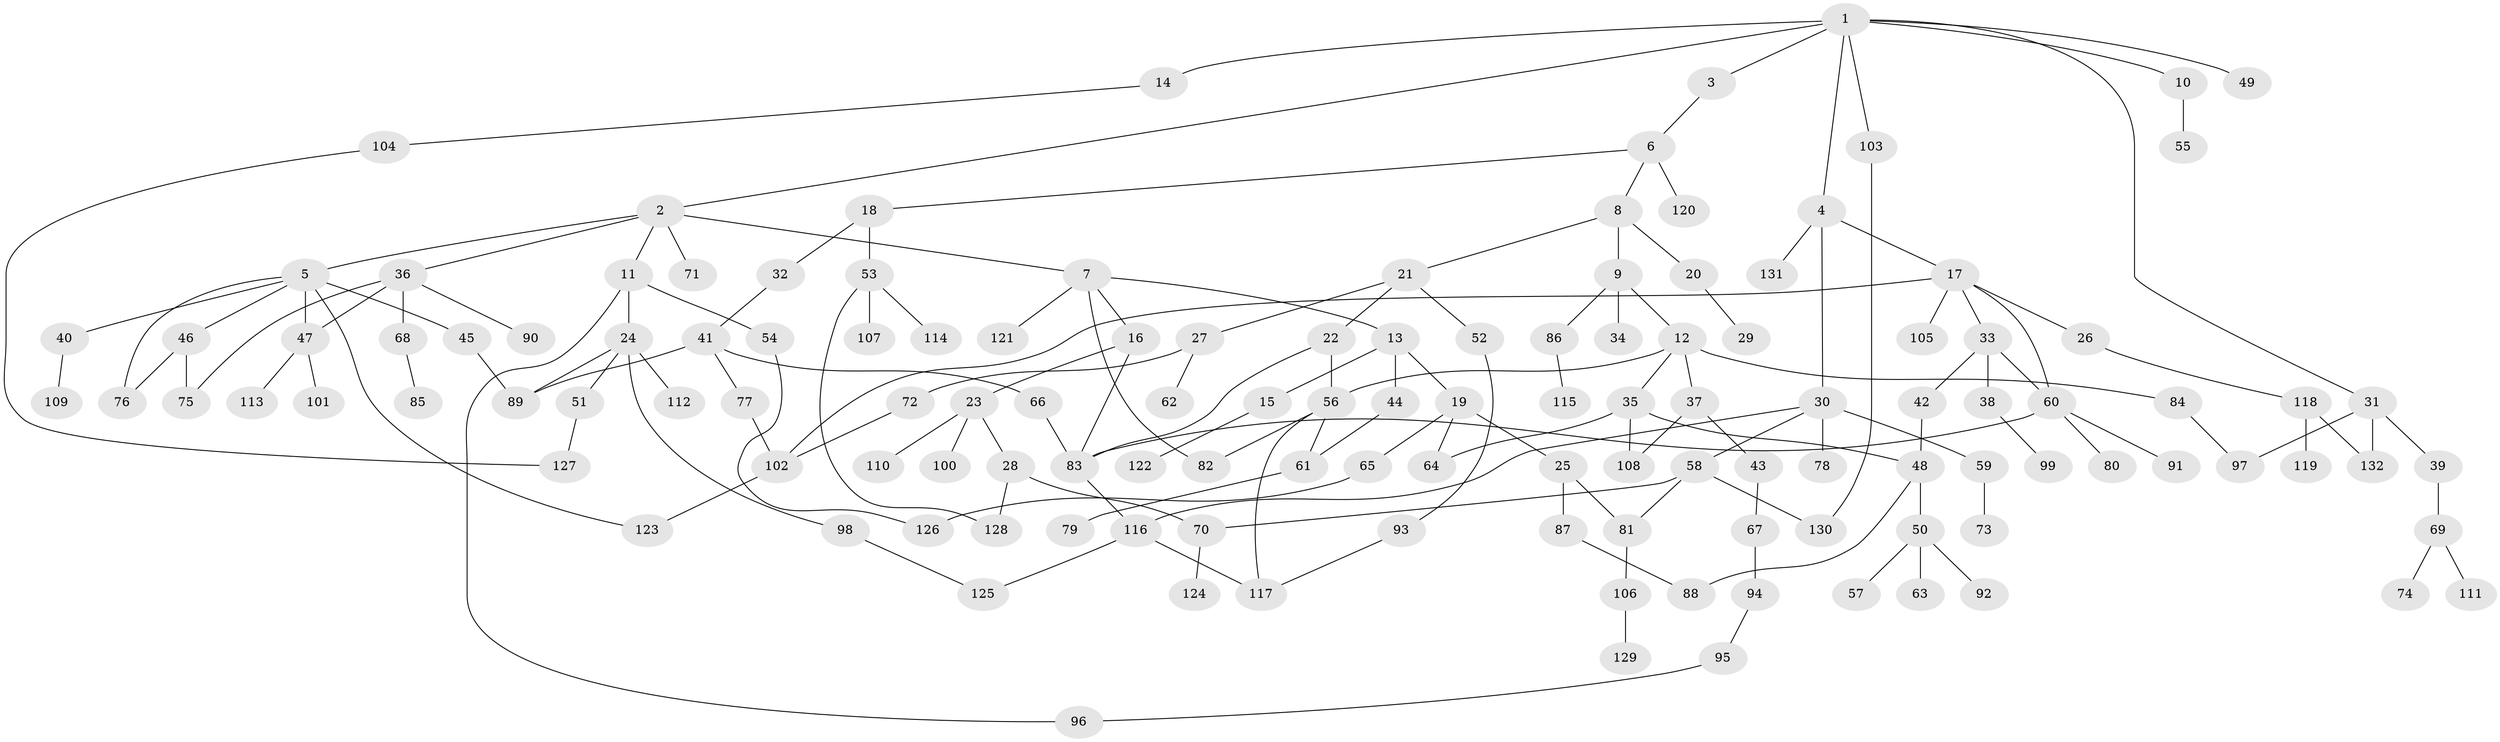 // Generated by graph-tools (version 1.1) at 2025/49/03/09/25 03:49:19]
// undirected, 132 vertices, 163 edges
graph export_dot {
graph [start="1"]
  node [color=gray90,style=filled];
  1;
  2;
  3;
  4;
  5;
  6;
  7;
  8;
  9;
  10;
  11;
  12;
  13;
  14;
  15;
  16;
  17;
  18;
  19;
  20;
  21;
  22;
  23;
  24;
  25;
  26;
  27;
  28;
  29;
  30;
  31;
  32;
  33;
  34;
  35;
  36;
  37;
  38;
  39;
  40;
  41;
  42;
  43;
  44;
  45;
  46;
  47;
  48;
  49;
  50;
  51;
  52;
  53;
  54;
  55;
  56;
  57;
  58;
  59;
  60;
  61;
  62;
  63;
  64;
  65;
  66;
  67;
  68;
  69;
  70;
  71;
  72;
  73;
  74;
  75;
  76;
  77;
  78;
  79;
  80;
  81;
  82;
  83;
  84;
  85;
  86;
  87;
  88;
  89;
  90;
  91;
  92;
  93;
  94;
  95;
  96;
  97;
  98;
  99;
  100;
  101;
  102;
  103;
  104;
  105;
  106;
  107;
  108;
  109;
  110;
  111;
  112;
  113;
  114;
  115;
  116;
  117;
  118;
  119;
  120;
  121;
  122;
  123;
  124;
  125;
  126;
  127;
  128;
  129;
  130;
  131;
  132;
  1 -- 2;
  1 -- 3;
  1 -- 4;
  1 -- 10;
  1 -- 14;
  1 -- 31;
  1 -- 49;
  1 -- 103;
  2 -- 5;
  2 -- 7;
  2 -- 11;
  2 -- 36;
  2 -- 71;
  3 -- 6;
  4 -- 17;
  4 -- 30;
  4 -- 131;
  5 -- 40;
  5 -- 45;
  5 -- 46;
  5 -- 123;
  5 -- 47;
  5 -- 76;
  6 -- 8;
  6 -- 18;
  6 -- 120;
  7 -- 13;
  7 -- 16;
  7 -- 82;
  7 -- 121;
  8 -- 9;
  8 -- 20;
  8 -- 21;
  9 -- 12;
  9 -- 34;
  9 -- 86;
  10 -- 55;
  11 -- 24;
  11 -- 54;
  11 -- 96;
  12 -- 35;
  12 -- 37;
  12 -- 56;
  12 -- 84;
  13 -- 15;
  13 -- 19;
  13 -- 44;
  14 -- 104;
  15 -- 122;
  16 -- 23;
  16 -- 83;
  17 -- 26;
  17 -- 33;
  17 -- 60;
  17 -- 105;
  17 -- 102;
  18 -- 32;
  18 -- 53;
  19 -- 25;
  19 -- 64;
  19 -- 65;
  20 -- 29;
  21 -- 22;
  21 -- 27;
  21 -- 52;
  22 -- 56;
  22 -- 83;
  23 -- 28;
  23 -- 100;
  23 -- 110;
  24 -- 51;
  24 -- 98;
  24 -- 112;
  24 -- 89;
  25 -- 81;
  25 -- 87;
  26 -- 118;
  27 -- 62;
  27 -- 72;
  28 -- 70;
  28 -- 128;
  30 -- 58;
  30 -- 59;
  30 -- 78;
  30 -- 116;
  31 -- 39;
  31 -- 97;
  31 -- 132;
  32 -- 41;
  33 -- 38;
  33 -- 42;
  33 -- 60;
  35 -- 48;
  35 -- 64;
  35 -- 108;
  36 -- 47;
  36 -- 68;
  36 -- 90;
  36 -- 75;
  37 -- 43;
  37 -- 108;
  38 -- 99;
  39 -- 69;
  40 -- 109;
  41 -- 66;
  41 -- 77;
  41 -- 89;
  42 -- 48;
  43 -- 67;
  44 -- 61;
  45 -- 89;
  46 -- 75;
  46 -- 76;
  47 -- 101;
  47 -- 113;
  48 -- 50;
  48 -- 88;
  50 -- 57;
  50 -- 63;
  50 -- 92;
  51 -- 127;
  52 -- 93;
  53 -- 107;
  53 -- 114;
  53 -- 128;
  54 -- 126;
  56 -- 61;
  56 -- 117;
  56 -- 82;
  58 -- 81;
  58 -- 130;
  58 -- 70;
  59 -- 73;
  60 -- 80;
  60 -- 83;
  60 -- 91;
  61 -- 79;
  65 -- 126;
  66 -- 83;
  67 -- 94;
  68 -- 85;
  69 -- 74;
  69 -- 111;
  70 -- 124;
  72 -- 102;
  77 -- 102;
  81 -- 106;
  83 -- 116;
  84 -- 97;
  86 -- 115;
  87 -- 88;
  93 -- 117;
  94 -- 95;
  95 -- 96;
  98 -- 125;
  102 -- 123;
  103 -- 130;
  104 -- 127;
  106 -- 129;
  116 -- 117;
  116 -- 125;
  118 -- 119;
  118 -- 132;
}
